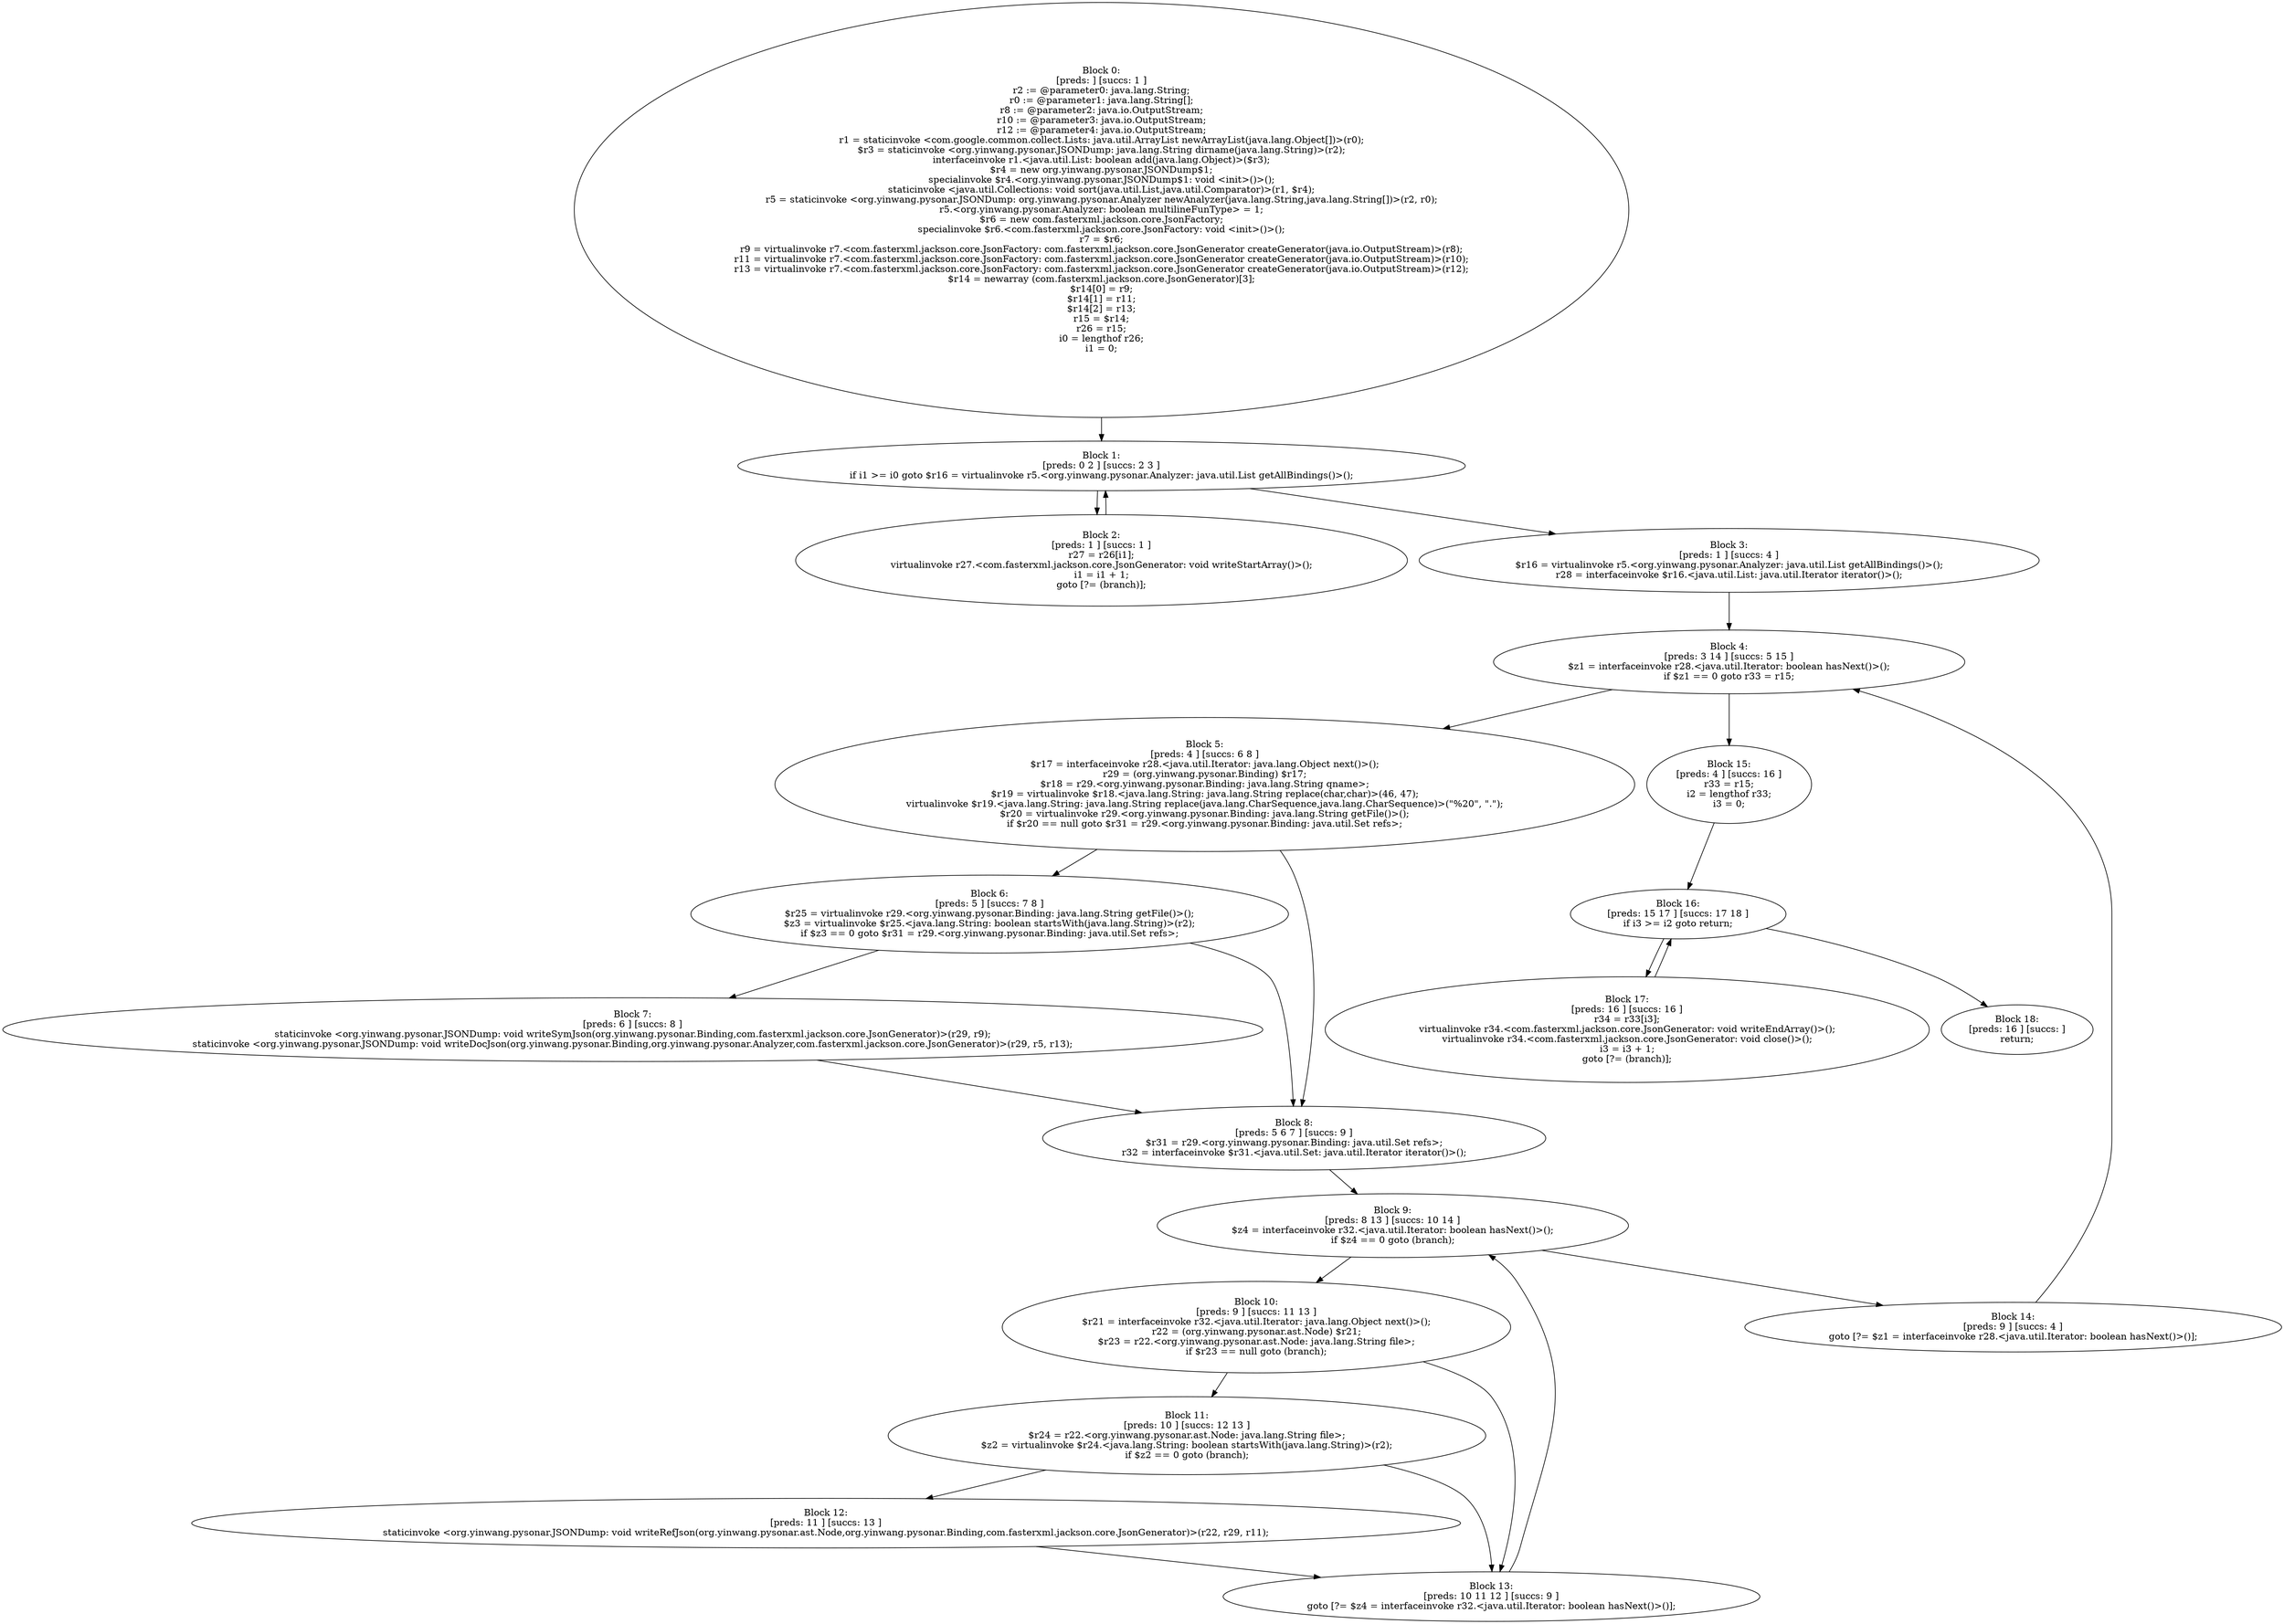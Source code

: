 digraph "unitGraph" {
    "Block 0:
[preds: ] [succs: 1 ]
r2 := @parameter0: java.lang.String;
r0 := @parameter1: java.lang.String[];
r8 := @parameter2: java.io.OutputStream;
r10 := @parameter3: java.io.OutputStream;
r12 := @parameter4: java.io.OutputStream;
r1 = staticinvoke <com.google.common.collect.Lists: java.util.ArrayList newArrayList(java.lang.Object[])>(r0);
$r3 = staticinvoke <org.yinwang.pysonar.JSONDump: java.lang.String dirname(java.lang.String)>(r2);
interfaceinvoke r1.<java.util.List: boolean add(java.lang.Object)>($r3);
$r4 = new org.yinwang.pysonar.JSONDump$1;
specialinvoke $r4.<org.yinwang.pysonar.JSONDump$1: void <init>()>();
staticinvoke <java.util.Collections: void sort(java.util.List,java.util.Comparator)>(r1, $r4);
r5 = staticinvoke <org.yinwang.pysonar.JSONDump: org.yinwang.pysonar.Analyzer newAnalyzer(java.lang.String,java.lang.String[])>(r2, r0);
r5.<org.yinwang.pysonar.Analyzer: boolean multilineFunType> = 1;
$r6 = new com.fasterxml.jackson.core.JsonFactory;
specialinvoke $r6.<com.fasterxml.jackson.core.JsonFactory: void <init>()>();
r7 = $r6;
r9 = virtualinvoke r7.<com.fasterxml.jackson.core.JsonFactory: com.fasterxml.jackson.core.JsonGenerator createGenerator(java.io.OutputStream)>(r8);
r11 = virtualinvoke r7.<com.fasterxml.jackson.core.JsonFactory: com.fasterxml.jackson.core.JsonGenerator createGenerator(java.io.OutputStream)>(r10);
r13 = virtualinvoke r7.<com.fasterxml.jackson.core.JsonFactory: com.fasterxml.jackson.core.JsonGenerator createGenerator(java.io.OutputStream)>(r12);
$r14 = newarray (com.fasterxml.jackson.core.JsonGenerator)[3];
$r14[0] = r9;
$r14[1] = r11;
$r14[2] = r13;
r15 = $r14;
r26 = r15;
i0 = lengthof r26;
i1 = 0;
"
    "Block 1:
[preds: 0 2 ] [succs: 2 3 ]
if i1 >= i0 goto $r16 = virtualinvoke r5.<org.yinwang.pysonar.Analyzer: java.util.List getAllBindings()>();
"
    "Block 2:
[preds: 1 ] [succs: 1 ]
r27 = r26[i1];
virtualinvoke r27.<com.fasterxml.jackson.core.JsonGenerator: void writeStartArray()>();
i1 = i1 + 1;
goto [?= (branch)];
"
    "Block 3:
[preds: 1 ] [succs: 4 ]
$r16 = virtualinvoke r5.<org.yinwang.pysonar.Analyzer: java.util.List getAllBindings()>();
r28 = interfaceinvoke $r16.<java.util.List: java.util.Iterator iterator()>();
"
    "Block 4:
[preds: 3 14 ] [succs: 5 15 ]
$z1 = interfaceinvoke r28.<java.util.Iterator: boolean hasNext()>();
if $z1 == 0 goto r33 = r15;
"
    "Block 5:
[preds: 4 ] [succs: 6 8 ]
$r17 = interfaceinvoke r28.<java.util.Iterator: java.lang.Object next()>();
r29 = (org.yinwang.pysonar.Binding) $r17;
$r18 = r29.<org.yinwang.pysonar.Binding: java.lang.String qname>;
$r19 = virtualinvoke $r18.<java.lang.String: java.lang.String replace(char,char)>(46, 47);
virtualinvoke $r19.<java.lang.String: java.lang.String replace(java.lang.CharSequence,java.lang.CharSequence)>(\"%20\", \".\");
$r20 = virtualinvoke r29.<org.yinwang.pysonar.Binding: java.lang.String getFile()>();
if $r20 == null goto $r31 = r29.<org.yinwang.pysonar.Binding: java.util.Set refs>;
"
    "Block 6:
[preds: 5 ] [succs: 7 8 ]
$r25 = virtualinvoke r29.<org.yinwang.pysonar.Binding: java.lang.String getFile()>();
$z3 = virtualinvoke $r25.<java.lang.String: boolean startsWith(java.lang.String)>(r2);
if $z3 == 0 goto $r31 = r29.<org.yinwang.pysonar.Binding: java.util.Set refs>;
"
    "Block 7:
[preds: 6 ] [succs: 8 ]
staticinvoke <org.yinwang.pysonar.JSONDump: void writeSymJson(org.yinwang.pysonar.Binding,com.fasterxml.jackson.core.JsonGenerator)>(r29, r9);
staticinvoke <org.yinwang.pysonar.JSONDump: void writeDocJson(org.yinwang.pysonar.Binding,org.yinwang.pysonar.Analyzer,com.fasterxml.jackson.core.JsonGenerator)>(r29, r5, r13);
"
    "Block 8:
[preds: 5 6 7 ] [succs: 9 ]
$r31 = r29.<org.yinwang.pysonar.Binding: java.util.Set refs>;
r32 = interfaceinvoke $r31.<java.util.Set: java.util.Iterator iterator()>();
"
    "Block 9:
[preds: 8 13 ] [succs: 10 14 ]
$z4 = interfaceinvoke r32.<java.util.Iterator: boolean hasNext()>();
if $z4 == 0 goto (branch);
"
    "Block 10:
[preds: 9 ] [succs: 11 13 ]
$r21 = interfaceinvoke r32.<java.util.Iterator: java.lang.Object next()>();
r22 = (org.yinwang.pysonar.ast.Node) $r21;
$r23 = r22.<org.yinwang.pysonar.ast.Node: java.lang.String file>;
if $r23 == null goto (branch);
"
    "Block 11:
[preds: 10 ] [succs: 12 13 ]
$r24 = r22.<org.yinwang.pysonar.ast.Node: java.lang.String file>;
$z2 = virtualinvoke $r24.<java.lang.String: boolean startsWith(java.lang.String)>(r2);
if $z2 == 0 goto (branch);
"
    "Block 12:
[preds: 11 ] [succs: 13 ]
staticinvoke <org.yinwang.pysonar.JSONDump: void writeRefJson(org.yinwang.pysonar.ast.Node,org.yinwang.pysonar.Binding,com.fasterxml.jackson.core.JsonGenerator)>(r22, r29, r11);
"
    "Block 13:
[preds: 10 11 12 ] [succs: 9 ]
goto [?= $z4 = interfaceinvoke r32.<java.util.Iterator: boolean hasNext()>()];
"
    "Block 14:
[preds: 9 ] [succs: 4 ]
goto [?= $z1 = interfaceinvoke r28.<java.util.Iterator: boolean hasNext()>()];
"
    "Block 15:
[preds: 4 ] [succs: 16 ]
r33 = r15;
i2 = lengthof r33;
i3 = 0;
"
    "Block 16:
[preds: 15 17 ] [succs: 17 18 ]
if i3 >= i2 goto return;
"
    "Block 17:
[preds: 16 ] [succs: 16 ]
r34 = r33[i3];
virtualinvoke r34.<com.fasterxml.jackson.core.JsonGenerator: void writeEndArray()>();
virtualinvoke r34.<com.fasterxml.jackson.core.JsonGenerator: void close()>();
i3 = i3 + 1;
goto [?= (branch)];
"
    "Block 18:
[preds: 16 ] [succs: ]
return;
"
    "Block 0:
[preds: ] [succs: 1 ]
r2 := @parameter0: java.lang.String;
r0 := @parameter1: java.lang.String[];
r8 := @parameter2: java.io.OutputStream;
r10 := @parameter3: java.io.OutputStream;
r12 := @parameter4: java.io.OutputStream;
r1 = staticinvoke <com.google.common.collect.Lists: java.util.ArrayList newArrayList(java.lang.Object[])>(r0);
$r3 = staticinvoke <org.yinwang.pysonar.JSONDump: java.lang.String dirname(java.lang.String)>(r2);
interfaceinvoke r1.<java.util.List: boolean add(java.lang.Object)>($r3);
$r4 = new org.yinwang.pysonar.JSONDump$1;
specialinvoke $r4.<org.yinwang.pysonar.JSONDump$1: void <init>()>();
staticinvoke <java.util.Collections: void sort(java.util.List,java.util.Comparator)>(r1, $r4);
r5 = staticinvoke <org.yinwang.pysonar.JSONDump: org.yinwang.pysonar.Analyzer newAnalyzer(java.lang.String,java.lang.String[])>(r2, r0);
r5.<org.yinwang.pysonar.Analyzer: boolean multilineFunType> = 1;
$r6 = new com.fasterxml.jackson.core.JsonFactory;
specialinvoke $r6.<com.fasterxml.jackson.core.JsonFactory: void <init>()>();
r7 = $r6;
r9 = virtualinvoke r7.<com.fasterxml.jackson.core.JsonFactory: com.fasterxml.jackson.core.JsonGenerator createGenerator(java.io.OutputStream)>(r8);
r11 = virtualinvoke r7.<com.fasterxml.jackson.core.JsonFactory: com.fasterxml.jackson.core.JsonGenerator createGenerator(java.io.OutputStream)>(r10);
r13 = virtualinvoke r7.<com.fasterxml.jackson.core.JsonFactory: com.fasterxml.jackson.core.JsonGenerator createGenerator(java.io.OutputStream)>(r12);
$r14 = newarray (com.fasterxml.jackson.core.JsonGenerator)[3];
$r14[0] = r9;
$r14[1] = r11;
$r14[2] = r13;
r15 = $r14;
r26 = r15;
i0 = lengthof r26;
i1 = 0;
"->"Block 1:
[preds: 0 2 ] [succs: 2 3 ]
if i1 >= i0 goto $r16 = virtualinvoke r5.<org.yinwang.pysonar.Analyzer: java.util.List getAllBindings()>();
";
    "Block 1:
[preds: 0 2 ] [succs: 2 3 ]
if i1 >= i0 goto $r16 = virtualinvoke r5.<org.yinwang.pysonar.Analyzer: java.util.List getAllBindings()>();
"->"Block 2:
[preds: 1 ] [succs: 1 ]
r27 = r26[i1];
virtualinvoke r27.<com.fasterxml.jackson.core.JsonGenerator: void writeStartArray()>();
i1 = i1 + 1;
goto [?= (branch)];
";
    "Block 1:
[preds: 0 2 ] [succs: 2 3 ]
if i1 >= i0 goto $r16 = virtualinvoke r5.<org.yinwang.pysonar.Analyzer: java.util.List getAllBindings()>();
"->"Block 3:
[preds: 1 ] [succs: 4 ]
$r16 = virtualinvoke r5.<org.yinwang.pysonar.Analyzer: java.util.List getAllBindings()>();
r28 = interfaceinvoke $r16.<java.util.List: java.util.Iterator iterator()>();
";
    "Block 2:
[preds: 1 ] [succs: 1 ]
r27 = r26[i1];
virtualinvoke r27.<com.fasterxml.jackson.core.JsonGenerator: void writeStartArray()>();
i1 = i1 + 1;
goto [?= (branch)];
"->"Block 1:
[preds: 0 2 ] [succs: 2 3 ]
if i1 >= i0 goto $r16 = virtualinvoke r5.<org.yinwang.pysonar.Analyzer: java.util.List getAllBindings()>();
";
    "Block 3:
[preds: 1 ] [succs: 4 ]
$r16 = virtualinvoke r5.<org.yinwang.pysonar.Analyzer: java.util.List getAllBindings()>();
r28 = interfaceinvoke $r16.<java.util.List: java.util.Iterator iterator()>();
"->"Block 4:
[preds: 3 14 ] [succs: 5 15 ]
$z1 = interfaceinvoke r28.<java.util.Iterator: boolean hasNext()>();
if $z1 == 0 goto r33 = r15;
";
    "Block 4:
[preds: 3 14 ] [succs: 5 15 ]
$z1 = interfaceinvoke r28.<java.util.Iterator: boolean hasNext()>();
if $z1 == 0 goto r33 = r15;
"->"Block 5:
[preds: 4 ] [succs: 6 8 ]
$r17 = interfaceinvoke r28.<java.util.Iterator: java.lang.Object next()>();
r29 = (org.yinwang.pysonar.Binding) $r17;
$r18 = r29.<org.yinwang.pysonar.Binding: java.lang.String qname>;
$r19 = virtualinvoke $r18.<java.lang.String: java.lang.String replace(char,char)>(46, 47);
virtualinvoke $r19.<java.lang.String: java.lang.String replace(java.lang.CharSequence,java.lang.CharSequence)>(\"%20\", \".\");
$r20 = virtualinvoke r29.<org.yinwang.pysonar.Binding: java.lang.String getFile()>();
if $r20 == null goto $r31 = r29.<org.yinwang.pysonar.Binding: java.util.Set refs>;
";
    "Block 4:
[preds: 3 14 ] [succs: 5 15 ]
$z1 = interfaceinvoke r28.<java.util.Iterator: boolean hasNext()>();
if $z1 == 0 goto r33 = r15;
"->"Block 15:
[preds: 4 ] [succs: 16 ]
r33 = r15;
i2 = lengthof r33;
i3 = 0;
";
    "Block 5:
[preds: 4 ] [succs: 6 8 ]
$r17 = interfaceinvoke r28.<java.util.Iterator: java.lang.Object next()>();
r29 = (org.yinwang.pysonar.Binding) $r17;
$r18 = r29.<org.yinwang.pysonar.Binding: java.lang.String qname>;
$r19 = virtualinvoke $r18.<java.lang.String: java.lang.String replace(char,char)>(46, 47);
virtualinvoke $r19.<java.lang.String: java.lang.String replace(java.lang.CharSequence,java.lang.CharSequence)>(\"%20\", \".\");
$r20 = virtualinvoke r29.<org.yinwang.pysonar.Binding: java.lang.String getFile()>();
if $r20 == null goto $r31 = r29.<org.yinwang.pysonar.Binding: java.util.Set refs>;
"->"Block 6:
[preds: 5 ] [succs: 7 8 ]
$r25 = virtualinvoke r29.<org.yinwang.pysonar.Binding: java.lang.String getFile()>();
$z3 = virtualinvoke $r25.<java.lang.String: boolean startsWith(java.lang.String)>(r2);
if $z3 == 0 goto $r31 = r29.<org.yinwang.pysonar.Binding: java.util.Set refs>;
";
    "Block 5:
[preds: 4 ] [succs: 6 8 ]
$r17 = interfaceinvoke r28.<java.util.Iterator: java.lang.Object next()>();
r29 = (org.yinwang.pysonar.Binding) $r17;
$r18 = r29.<org.yinwang.pysonar.Binding: java.lang.String qname>;
$r19 = virtualinvoke $r18.<java.lang.String: java.lang.String replace(char,char)>(46, 47);
virtualinvoke $r19.<java.lang.String: java.lang.String replace(java.lang.CharSequence,java.lang.CharSequence)>(\"%20\", \".\");
$r20 = virtualinvoke r29.<org.yinwang.pysonar.Binding: java.lang.String getFile()>();
if $r20 == null goto $r31 = r29.<org.yinwang.pysonar.Binding: java.util.Set refs>;
"->"Block 8:
[preds: 5 6 7 ] [succs: 9 ]
$r31 = r29.<org.yinwang.pysonar.Binding: java.util.Set refs>;
r32 = interfaceinvoke $r31.<java.util.Set: java.util.Iterator iterator()>();
";
    "Block 6:
[preds: 5 ] [succs: 7 8 ]
$r25 = virtualinvoke r29.<org.yinwang.pysonar.Binding: java.lang.String getFile()>();
$z3 = virtualinvoke $r25.<java.lang.String: boolean startsWith(java.lang.String)>(r2);
if $z3 == 0 goto $r31 = r29.<org.yinwang.pysonar.Binding: java.util.Set refs>;
"->"Block 7:
[preds: 6 ] [succs: 8 ]
staticinvoke <org.yinwang.pysonar.JSONDump: void writeSymJson(org.yinwang.pysonar.Binding,com.fasterxml.jackson.core.JsonGenerator)>(r29, r9);
staticinvoke <org.yinwang.pysonar.JSONDump: void writeDocJson(org.yinwang.pysonar.Binding,org.yinwang.pysonar.Analyzer,com.fasterxml.jackson.core.JsonGenerator)>(r29, r5, r13);
";
    "Block 6:
[preds: 5 ] [succs: 7 8 ]
$r25 = virtualinvoke r29.<org.yinwang.pysonar.Binding: java.lang.String getFile()>();
$z3 = virtualinvoke $r25.<java.lang.String: boolean startsWith(java.lang.String)>(r2);
if $z3 == 0 goto $r31 = r29.<org.yinwang.pysonar.Binding: java.util.Set refs>;
"->"Block 8:
[preds: 5 6 7 ] [succs: 9 ]
$r31 = r29.<org.yinwang.pysonar.Binding: java.util.Set refs>;
r32 = interfaceinvoke $r31.<java.util.Set: java.util.Iterator iterator()>();
";
    "Block 7:
[preds: 6 ] [succs: 8 ]
staticinvoke <org.yinwang.pysonar.JSONDump: void writeSymJson(org.yinwang.pysonar.Binding,com.fasterxml.jackson.core.JsonGenerator)>(r29, r9);
staticinvoke <org.yinwang.pysonar.JSONDump: void writeDocJson(org.yinwang.pysonar.Binding,org.yinwang.pysonar.Analyzer,com.fasterxml.jackson.core.JsonGenerator)>(r29, r5, r13);
"->"Block 8:
[preds: 5 6 7 ] [succs: 9 ]
$r31 = r29.<org.yinwang.pysonar.Binding: java.util.Set refs>;
r32 = interfaceinvoke $r31.<java.util.Set: java.util.Iterator iterator()>();
";
    "Block 8:
[preds: 5 6 7 ] [succs: 9 ]
$r31 = r29.<org.yinwang.pysonar.Binding: java.util.Set refs>;
r32 = interfaceinvoke $r31.<java.util.Set: java.util.Iterator iterator()>();
"->"Block 9:
[preds: 8 13 ] [succs: 10 14 ]
$z4 = interfaceinvoke r32.<java.util.Iterator: boolean hasNext()>();
if $z4 == 0 goto (branch);
";
    "Block 9:
[preds: 8 13 ] [succs: 10 14 ]
$z4 = interfaceinvoke r32.<java.util.Iterator: boolean hasNext()>();
if $z4 == 0 goto (branch);
"->"Block 10:
[preds: 9 ] [succs: 11 13 ]
$r21 = interfaceinvoke r32.<java.util.Iterator: java.lang.Object next()>();
r22 = (org.yinwang.pysonar.ast.Node) $r21;
$r23 = r22.<org.yinwang.pysonar.ast.Node: java.lang.String file>;
if $r23 == null goto (branch);
";
    "Block 9:
[preds: 8 13 ] [succs: 10 14 ]
$z4 = interfaceinvoke r32.<java.util.Iterator: boolean hasNext()>();
if $z4 == 0 goto (branch);
"->"Block 14:
[preds: 9 ] [succs: 4 ]
goto [?= $z1 = interfaceinvoke r28.<java.util.Iterator: boolean hasNext()>()];
";
    "Block 10:
[preds: 9 ] [succs: 11 13 ]
$r21 = interfaceinvoke r32.<java.util.Iterator: java.lang.Object next()>();
r22 = (org.yinwang.pysonar.ast.Node) $r21;
$r23 = r22.<org.yinwang.pysonar.ast.Node: java.lang.String file>;
if $r23 == null goto (branch);
"->"Block 11:
[preds: 10 ] [succs: 12 13 ]
$r24 = r22.<org.yinwang.pysonar.ast.Node: java.lang.String file>;
$z2 = virtualinvoke $r24.<java.lang.String: boolean startsWith(java.lang.String)>(r2);
if $z2 == 0 goto (branch);
";
    "Block 10:
[preds: 9 ] [succs: 11 13 ]
$r21 = interfaceinvoke r32.<java.util.Iterator: java.lang.Object next()>();
r22 = (org.yinwang.pysonar.ast.Node) $r21;
$r23 = r22.<org.yinwang.pysonar.ast.Node: java.lang.String file>;
if $r23 == null goto (branch);
"->"Block 13:
[preds: 10 11 12 ] [succs: 9 ]
goto [?= $z4 = interfaceinvoke r32.<java.util.Iterator: boolean hasNext()>()];
";
    "Block 11:
[preds: 10 ] [succs: 12 13 ]
$r24 = r22.<org.yinwang.pysonar.ast.Node: java.lang.String file>;
$z2 = virtualinvoke $r24.<java.lang.String: boolean startsWith(java.lang.String)>(r2);
if $z2 == 0 goto (branch);
"->"Block 12:
[preds: 11 ] [succs: 13 ]
staticinvoke <org.yinwang.pysonar.JSONDump: void writeRefJson(org.yinwang.pysonar.ast.Node,org.yinwang.pysonar.Binding,com.fasterxml.jackson.core.JsonGenerator)>(r22, r29, r11);
";
    "Block 11:
[preds: 10 ] [succs: 12 13 ]
$r24 = r22.<org.yinwang.pysonar.ast.Node: java.lang.String file>;
$z2 = virtualinvoke $r24.<java.lang.String: boolean startsWith(java.lang.String)>(r2);
if $z2 == 0 goto (branch);
"->"Block 13:
[preds: 10 11 12 ] [succs: 9 ]
goto [?= $z4 = interfaceinvoke r32.<java.util.Iterator: boolean hasNext()>()];
";
    "Block 12:
[preds: 11 ] [succs: 13 ]
staticinvoke <org.yinwang.pysonar.JSONDump: void writeRefJson(org.yinwang.pysonar.ast.Node,org.yinwang.pysonar.Binding,com.fasterxml.jackson.core.JsonGenerator)>(r22, r29, r11);
"->"Block 13:
[preds: 10 11 12 ] [succs: 9 ]
goto [?= $z4 = interfaceinvoke r32.<java.util.Iterator: boolean hasNext()>()];
";
    "Block 13:
[preds: 10 11 12 ] [succs: 9 ]
goto [?= $z4 = interfaceinvoke r32.<java.util.Iterator: boolean hasNext()>()];
"->"Block 9:
[preds: 8 13 ] [succs: 10 14 ]
$z4 = interfaceinvoke r32.<java.util.Iterator: boolean hasNext()>();
if $z4 == 0 goto (branch);
";
    "Block 14:
[preds: 9 ] [succs: 4 ]
goto [?= $z1 = interfaceinvoke r28.<java.util.Iterator: boolean hasNext()>()];
"->"Block 4:
[preds: 3 14 ] [succs: 5 15 ]
$z1 = interfaceinvoke r28.<java.util.Iterator: boolean hasNext()>();
if $z1 == 0 goto r33 = r15;
";
    "Block 15:
[preds: 4 ] [succs: 16 ]
r33 = r15;
i2 = lengthof r33;
i3 = 0;
"->"Block 16:
[preds: 15 17 ] [succs: 17 18 ]
if i3 >= i2 goto return;
";
    "Block 16:
[preds: 15 17 ] [succs: 17 18 ]
if i3 >= i2 goto return;
"->"Block 17:
[preds: 16 ] [succs: 16 ]
r34 = r33[i3];
virtualinvoke r34.<com.fasterxml.jackson.core.JsonGenerator: void writeEndArray()>();
virtualinvoke r34.<com.fasterxml.jackson.core.JsonGenerator: void close()>();
i3 = i3 + 1;
goto [?= (branch)];
";
    "Block 16:
[preds: 15 17 ] [succs: 17 18 ]
if i3 >= i2 goto return;
"->"Block 18:
[preds: 16 ] [succs: ]
return;
";
    "Block 17:
[preds: 16 ] [succs: 16 ]
r34 = r33[i3];
virtualinvoke r34.<com.fasterxml.jackson.core.JsonGenerator: void writeEndArray()>();
virtualinvoke r34.<com.fasterxml.jackson.core.JsonGenerator: void close()>();
i3 = i3 + 1;
goto [?= (branch)];
"->"Block 16:
[preds: 15 17 ] [succs: 17 18 ]
if i3 >= i2 goto return;
";
}
